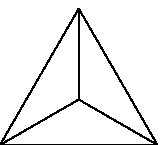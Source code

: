 beginfig(1);
pair A,B,C,D;
u := 2cm;
A := (0,0);
B := (u,0);
C := u*dir 60;
D := (A+B+C)/3;
draw A--B--C--cycle;
draw A--D--B--D--C;
endfig;
end;